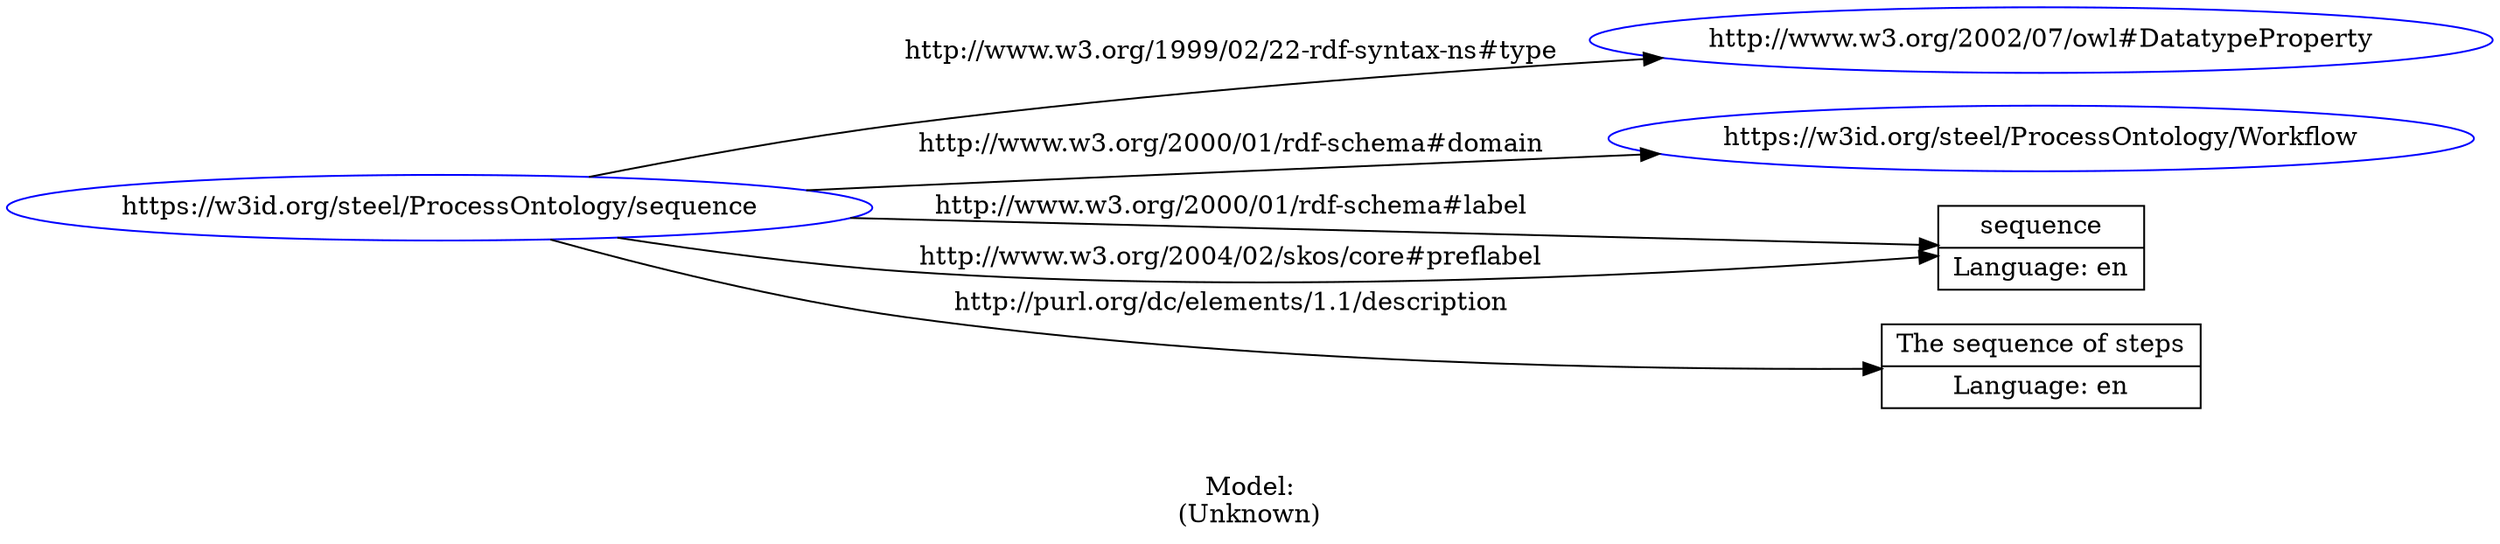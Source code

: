 digraph {
	rankdir = LR;
	charset="utf-8";

	"Rhttps://w3id.org/steel/ProcessOntology/sequence" -> "Rhttp://www.w3.org/2002/07/owl#DatatypeProperty" [ label="http://www.w3.org/1999/02/22-rdf-syntax-ns#type" ];
	"Rhttps://w3id.org/steel/ProcessOntology/sequence" -> "Rhttps://w3id.org/steel/ProcessOntology/Workflow" [ label="http://www.w3.org/2000/01/rdf-schema#domain" ];
	"Rhttps://w3id.org/steel/ProcessOntology/sequence" -> "Lsequence|Language: en" [ label="http://www.w3.org/2000/01/rdf-schema#label" ];
	"Rhttps://w3id.org/steel/ProcessOntology/sequence" -> "LThe sequence of steps|Language: en" [ label="http://purl.org/dc/elements/1.1/description" ];
	"Rhttps://w3id.org/steel/ProcessOntology/sequence" -> "Lsequence|Language: en" [ label="http://www.w3.org/2004/02/skos/core#preflabel" ];

	// Resources
	"Rhttps://w3id.org/steel/ProcessOntology/sequence" [ label="https://w3id.org/steel/ProcessOntology/sequence", shape = ellipse, color = blue ];
	"Rhttp://www.w3.org/2002/07/owl#DatatypeProperty" [ label="http://www.w3.org/2002/07/owl#DatatypeProperty", shape = ellipse, color = blue ];
	"Rhttps://w3id.org/steel/ProcessOntology/Workflow" [ label="https://w3id.org/steel/ProcessOntology/Workflow", shape = ellipse, color = blue ];

	// Anonymous nodes

	// Literals
	"Lsequence|Language: en" [ label="sequence|Language: en", shape = record ];
	"LThe sequence of steps|Language: en" [ label="The sequence of steps|Language: en", shape = record ];

	label="\n\nModel:\n(Unknown)";
}
